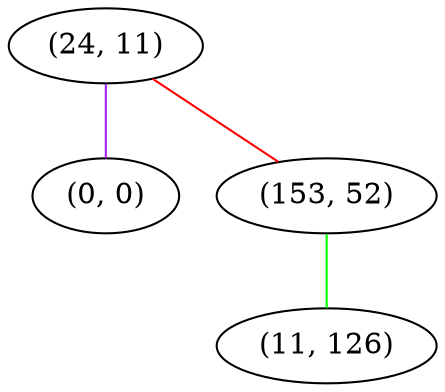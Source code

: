 graph "" {
"(24, 11)";
"(0, 0)";
"(153, 52)";
"(11, 126)";
"(24, 11)" -- "(0, 0)"  [color=purple, key=0, weight=4];
"(24, 11)" -- "(153, 52)"  [color=red, key=0, weight=1];
"(153, 52)" -- "(11, 126)"  [color=green, key=0, weight=2];
}
